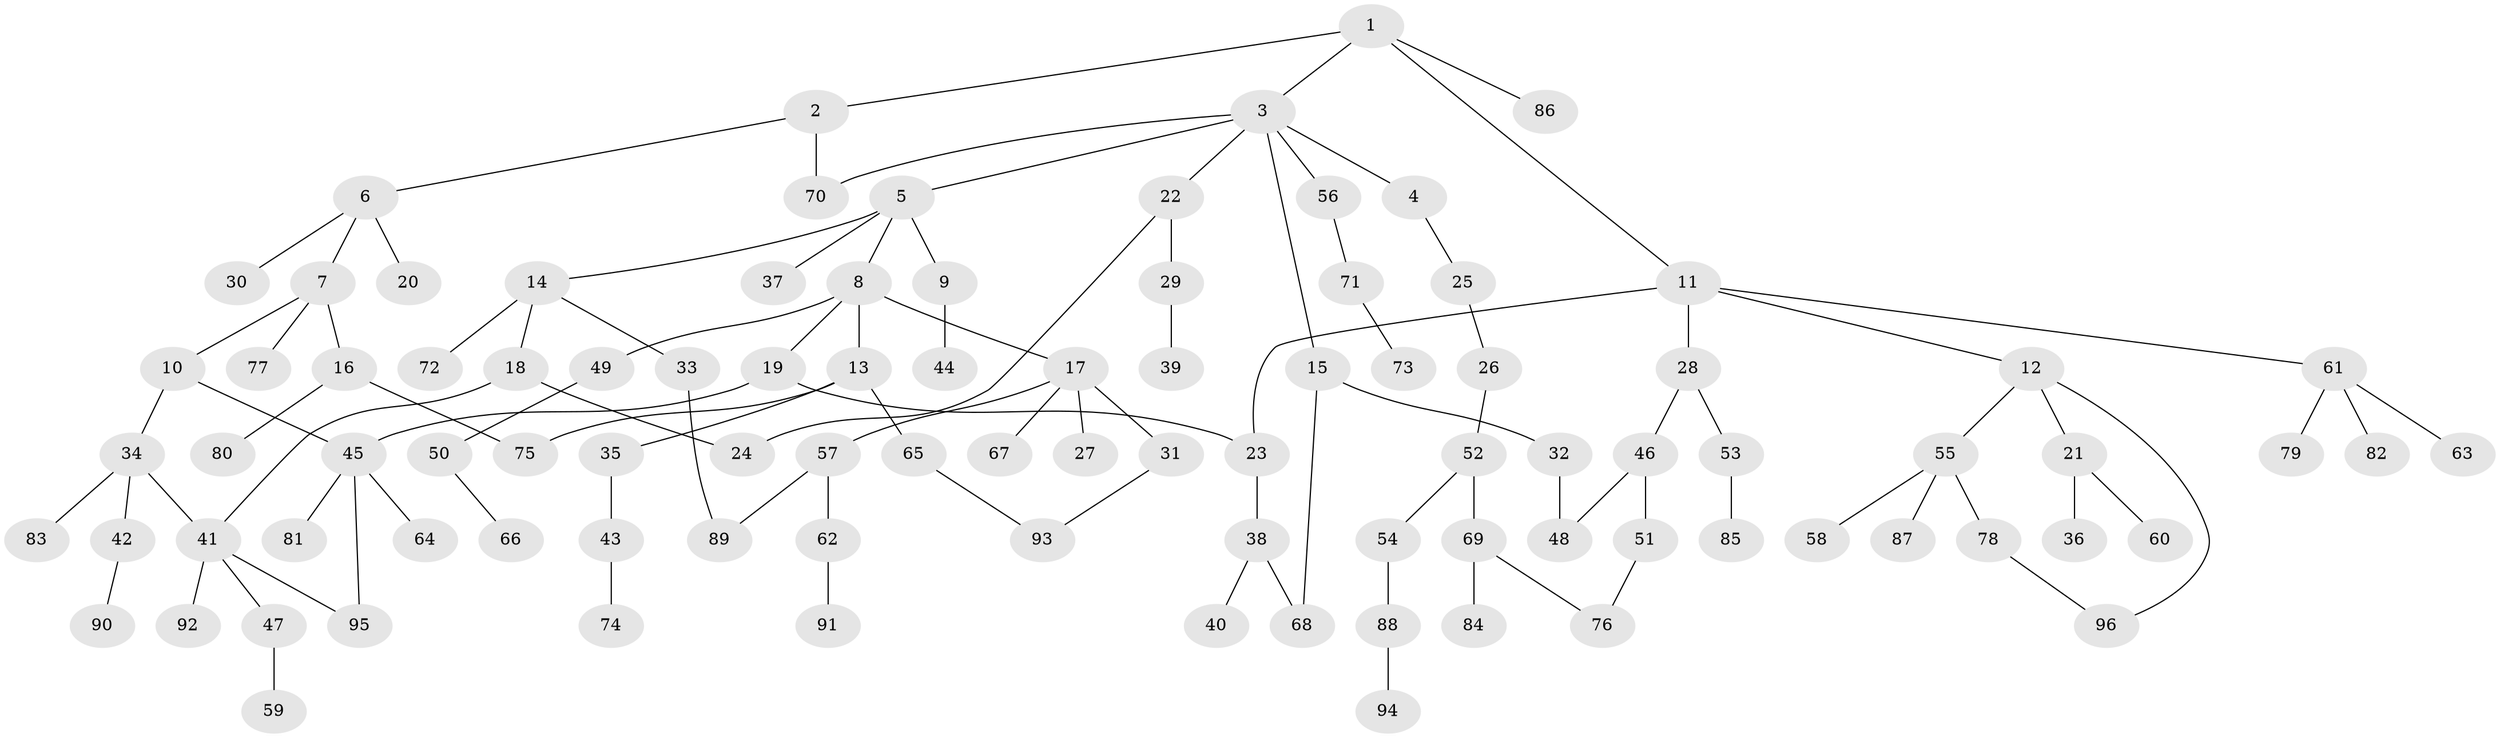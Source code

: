 // coarse degree distribution, {6: 0.02631578947368421, 1: 0.7105263157894737, 11: 0.02631578947368421, 2: 0.10526315789473684, 5: 0.02631578947368421, 13: 0.02631578947368421, 4: 0.07894736842105263}
// Generated by graph-tools (version 1.1) at 2025/46/03/04/25 21:46:02]
// undirected, 96 vertices, 108 edges
graph export_dot {
graph [start="1"]
  node [color=gray90,style=filled];
  1;
  2;
  3;
  4;
  5;
  6;
  7;
  8;
  9;
  10;
  11;
  12;
  13;
  14;
  15;
  16;
  17;
  18;
  19;
  20;
  21;
  22;
  23;
  24;
  25;
  26;
  27;
  28;
  29;
  30;
  31;
  32;
  33;
  34;
  35;
  36;
  37;
  38;
  39;
  40;
  41;
  42;
  43;
  44;
  45;
  46;
  47;
  48;
  49;
  50;
  51;
  52;
  53;
  54;
  55;
  56;
  57;
  58;
  59;
  60;
  61;
  62;
  63;
  64;
  65;
  66;
  67;
  68;
  69;
  70;
  71;
  72;
  73;
  74;
  75;
  76;
  77;
  78;
  79;
  80;
  81;
  82;
  83;
  84;
  85;
  86;
  87;
  88;
  89;
  90;
  91;
  92;
  93;
  94;
  95;
  96;
  1 -- 2;
  1 -- 3;
  1 -- 11;
  1 -- 86;
  2 -- 6;
  2 -- 70;
  3 -- 4;
  3 -- 5;
  3 -- 15;
  3 -- 22;
  3 -- 56;
  3 -- 70;
  4 -- 25;
  5 -- 8;
  5 -- 9;
  5 -- 14;
  5 -- 37;
  6 -- 7;
  6 -- 20;
  6 -- 30;
  7 -- 10;
  7 -- 16;
  7 -- 77;
  8 -- 13;
  8 -- 17;
  8 -- 19;
  8 -- 49;
  9 -- 44;
  10 -- 34;
  10 -- 45;
  11 -- 12;
  11 -- 28;
  11 -- 61;
  11 -- 23;
  12 -- 21;
  12 -- 55;
  12 -- 96;
  13 -- 35;
  13 -- 65;
  13 -- 75;
  14 -- 18;
  14 -- 33;
  14 -- 72;
  15 -- 32;
  15 -- 68;
  16 -- 75;
  16 -- 80;
  17 -- 27;
  17 -- 31;
  17 -- 57;
  17 -- 67;
  18 -- 41;
  18 -- 24;
  19 -- 23;
  19 -- 45;
  21 -- 36;
  21 -- 60;
  22 -- 24;
  22 -- 29;
  23 -- 38;
  25 -- 26;
  26 -- 52;
  28 -- 46;
  28 -- 53;
  29 -- 39;
  31 -- 93;
  32 -- 48;
  33 -- 89;
  34 -- 42;
  34 -- 83;
  34 -- 41;
  35 -- 43;
  38 -- 40;
  38 -- 68;
  41 -- 47;
  41 -- 92;
  41 -- 95;
  42 -- 90;
  43 -- 74;
  45 -- 64;
  45 -- 81;
  45 -- 95;
  46 -- 51;
  46 -- 48;
  47 -- 59;
  49 -- 50;
  50 -- 66;
  51 -- 76;
  52 -- 54;
  52 -- 69;
  53 -- 85;
  54 -- 88;
  55 -- 58;
  55 -- 78;
  55 -- 87;
  56 -- 71;
  57 -- 62;
  57 -- 89;
  61 -- 63;
  61 -- 79;
  61 -- 82;
  62 -- 91;
  65 -- 93;
  69 -- 84;
  69 -- 76;
  71 -- 73;
  78 -- 96;
  88 -- 94;
}
